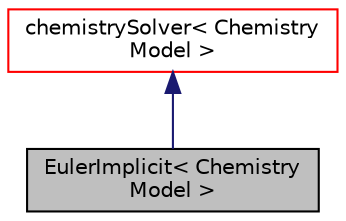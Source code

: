 digraph "EulerImplicit&lt; ChemistryModel &gt;"
{
  bgcolor="transparent";
  edge [fontname="Helvetica",fontsize="10",labelfontname="Helvetica",labelfontsize="10"];
  node [fontname="Helvetica",fontsize="10",shape=record];
  Node3 [label="EulerImplicit\< Chemistry\lModel \>",height=0.2,width=0.4,color="black", fillcolor="grey75", style="filled", fontcolor="black"];
  Node4 -> Node3 [dir="back",color="midnightblue",fontsize="10",style="solid",fontname="Helvetica"];
  Node4 [label="chemistrySolver\< Chemistry\lModel \>",height=0.2,width=0.4,color="red",URL="$a31137.html",tooltip="An abstract base class for solving chemistry. "];
}
